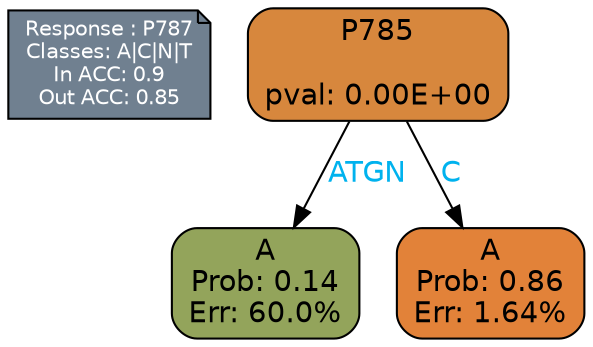 digraph Tree {
node [shape=box, style="filled, rounded", color="black", fontname=helvetica] ;
graph [ranksep=equally, splines=polylines, bgcolor=transparent, dpi=600] ;
edge [fontname=helvetica] ;
LEGEND [label="Response : P787
Classes: A|C|N|T
In ACC: 0.9
Out ACC: 0.85
",shape=note,align=left,style=filled,fillcolor="slategray",fontcolor="white",fontsize=10];1 [label="P785

pval: 0.00E+00", fillcolor="#d7873d"] ;
2 [label="A
Prob: 0.14
Err: 60.0%", fillcolor="#93a45b"] ;
3 [label="A
Prob: 0.86
Err: 1.64%", fillcolor="#e28239"] ;
1 -> 2 [label="ATGN",fontcolor=deepskyblue2] ;
1 -> 3 [label="C",fontcolor=deepskyblue2] ;
{rank = same; 2;3;}{rank = same; LEGEND;1;}}